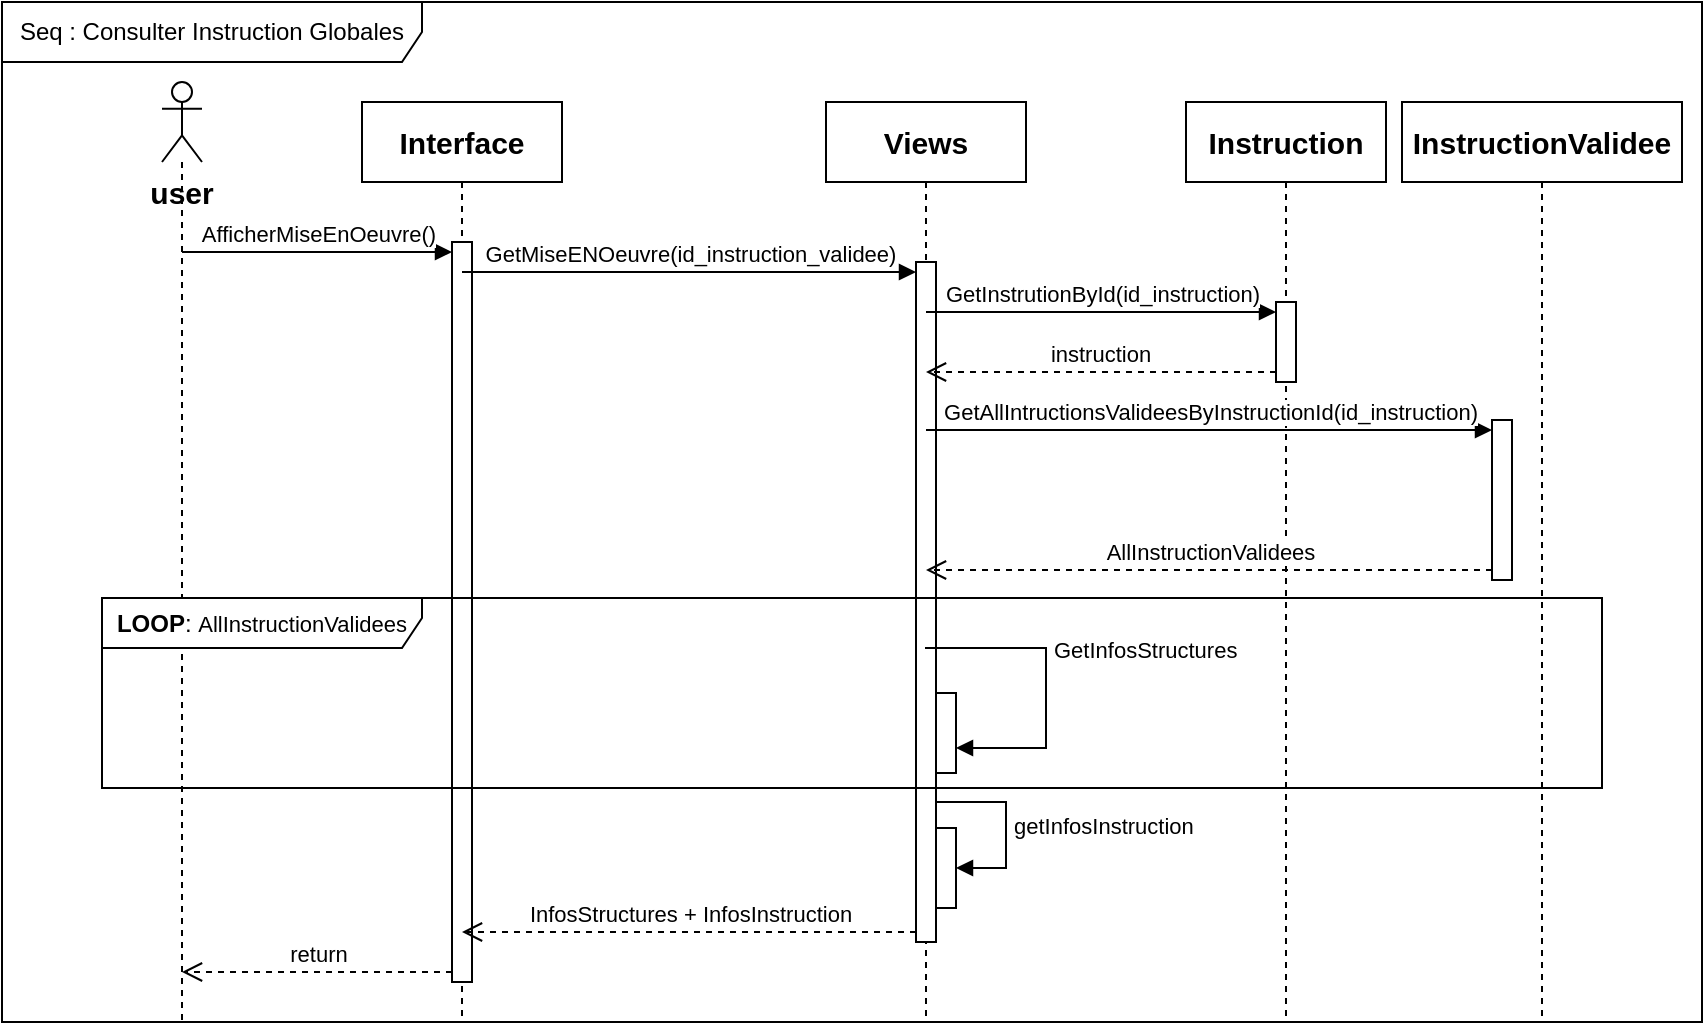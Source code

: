 <mxfile version="24.8.1">
  <diagram name="Page-1" id="2YBvvXClWsGukQMizWep">
    <mxGraphModel dx="607" dy="340" grid="1" gridSize="10" guides="1" tooltips="1" connect="1" arrows="1" fold="1" page="1" pageScale="1" pageWidth="850" pageHeight="1100" math="0" shadow="0">
      <root>
        <mxCell id="0" />
        <mxCell id="1" parent="0" />
        <mxCell id="lpj2yMmAfLI2rtStVb46-2" value="" style="shape=umlLifeline;perimeter=lifelinePerimeter;whiteSpace=wrap;html=1;container=1;dropTarget=0;collapsible=0;recursiveResize=0;outlineConnect=0;portConstraint=eastwest;newEdgeStyle={&quot;curved&quot;:0,&quot;rounded&quot;:0};participant=umlActor;" vertex="1" parent="1">
          <mxGeometry x="170" y="70" width="20" height="470" as="geometry" />
        </mxCell>
        <mxCell id="lpj2yMmAfLI2rtStVb46-3" value="&lt;b&gt;&lt;font style=&quot;font-size: 15px;&quot;&gt;Interface&lt;/font&gt;&lt;/b&gt;" style="shape=umlLifeline;perimeter=lifelinePerimeter;whiteSpace=wrap;html=1;container=1;dropTarget=0;collapsible=0;recursiveResize=0;outlineConnect=0;portConstraint=eastwest;newEdgeStyle={&quot;curved&quot;:0,&quot;rounded&quot;:0};" vertex="1" parent="1">
          <mxGeometry x="270" y="80" width="100" height="460" as="geometry" />
        </mxCell>
        <mxCell id="lpj2yMmAfLI2rtStVb46-4" value="" style="html=1;points=[[0,0,0,0,5],[0,1,0,0,-5],[1,0,0,0,5],[1,1,0,0,-5]];perimeter=orthogonalPerimeter;outlineConnect=0;targetShapes=umlLifeline;portConstraint=eastwest;newEdgeStyle={&quot;curved&quot;:0,&quot;rounded&quot;:0};" vertex="1" parent="lpj2yMmAfLI2rtStVb46-3">
          <mxGeometry x="45" y="70" width="10" height="370" as="geometry" />
        </mxCell>
        <mxCell id="lpj2yMmAfLI2rtStVb46-5" value="&lt;b&gt;&lt;font style=&quot;font-size: 15px;&quot;&gt;Views&lt;/font&gt;&lt;/b&gt;" style="shape=umlLifeline;perimeter=lifelinePerimeter;whiteSpace=wrap;html=1;container=1;dropTarget=0;collapsible=0;recursiveResize=0;outlineConnect=0;portConstraint=eastwest;newEdgeStyle={&quot;curved&quot;:0,&quot;rounded&quot;:0};" vertex="1" parent="1">
          <mxGeometry x="502" y="80" width="100" height="460" as="geometry" />
        </mxCell>
        <mxCell id="lpj2yMmAfLI2rtStVb46-6" value="" style="html=1;points=[[0,0,0,0,5],[0,1,0,0,-5],[1,0,0,0,5],[1,1,0,0,-5]];perimeter=orthogonalPerimeter;outlineConnect=0;targetShapes=umlLifeline;portConstraint=eastwest;newEdgeStyle={&quot;curved&quot;:0,&quot;rounded&quot;:0};" vertex="1" parent="lpj2yMmAfLI2rtStVb46-5">
          <mxGeometry x="45" y="80" width="10" height="340" as="geometry" />
        </mxCell>
        <mxCell id="lpj2yMmAfLI2rtStVb46-7" value="&lt;b&gt;&lt;font style=&quot;font-size: 15px;&quot;&gt;Instruction&lt;/font&gt;&lt;/b&gt;" style="shape=umlLifeline;perimeter=lifelinePerimeter;whiteSpace=wrap;html=1;container=1;dropTarget=0;collapsible=0;recursiveResize=0;outlineConnect=0;portConstraint=eastwest;newEdgeStyle={&quot;curved&quot;:0,&quot;rounded&quot;:0};" vertex="1" parent="1">
          <mxGeometry x="682" y="80" width="100" height="460" as="geometry" />
        </mxCell>
        <mxCell id="lpj2yMmAfLI2rtStVb46-8" value="" style="html=1;points=[[0,0,0,0,5],[0,1,0,0,-5],[1,0,0,0,5],[1,1,0,0,-5]];perimeter=orthogonalPerimeter;outlineConnect=0;targetShapes=umlLifeline;portConstraint=eastwest;newEdgeStyle={&quot;curved&quot;:0,&quot;rounded&quot;:0};" vertex="1" parent="lpj2yMmAfLI2rtStVb46-7">
          <mxGeometry x="45" y="100" width="10" height="40" as="geometry" />
        </mxCell>
        <mxCell id="lpj2yMmAfLI2rtStVb46-9" value="&lt;font style=&quot;font-size: 15px;&quot;&gt;&lt;b&gt;InstructionValidee&lt;/b&gt;&lt;/font&gt;" style="shape=umlLifeline;perimeter=lifelinePerimeter;whiteSpace=wrap;html=1;container=1;dropTarget=0;collapsible=0;recursiveResize=0;outlineConnect=0;portConstraint=eastwest;newEdgeStyle={&quot;curved&quot;:0,&quot;rounded&quot;:0};" vertex="1" parent="1">
          <mxGeometry x="790" y="80" width="140" height="460" as="geometry" />
        </mxCell>
        <mxCell id="lpj2yMmAfLI2rtStVb46-10" value="" style="html=1;points=[[0,0,0,0,5],[0,1,0,0,-5],[1,0,0,0,5],[1,1,0,0,-5]];perimeter=orthogonalPerimeter;outlineConnect=0;targetShapes=umlLifeline;portConstraint=eastwest;newEdgeStyle={&quot;curved&quot;:0,&quot;rounded&quot;:0};" vertex="1" parent="lpj2yMmAfLI2rtStVb46-9">
          <mxGeometry x="45" y="159" width="10" height="80" as="geometry" />
        </mxCell>
        <mxCell id="lpj2yMmAfLI2rtStVb46-11" value="AfficherMiseEnOeuvre()" style="html=1;verticalAlign=bottom;endArrow=block;curved=0;rounded=0;entryX=0;entryY=0;entryDx=0;entryDy=5;entryPerimeter=0;" edge="1" parent="1" source="lpj2yMmAfLI2rtStVb46-2" target="lpj2yMmAfLI2rtStVb46-4">
          <mxGeometry relative="1" as="geometry">
            <mxPoint x="170" y="157" as="sourcePoint" />
            <mxPoint x="320" y="157" as="targetPoint" />
            <Array as="points" />
            <mxPoint as="offset" />
          </mxGeometry>
        </mxCell>
        <mxCell id="lpj2yMmAfLI2rtStVb46-12" value="return" style="html=1;verticalAlign=bottom;endArrow=open;dashed=1;endSize=8;curved=0;rounded=0;exitX=0;exitY=1;exitDx=0;exitDy=-5;" edge="1" parent="1" source="lpj2yMmAfLI2rtStVb46-4" target="lpj2yMmAfLI2rtStVb46-2">
          <mxGeometry relative="1" as="geometry">
            <mxPoint x="332" y="255" as="targetPoint" />
          </mxGeometry>
        </mxCell>
        <mxCell id="lpj2yMmAfLI2rtStVb46-13" value="GetMiseENOeuvre(id_instruction_validee)" style="html=1;verticalAlign=bottom;endArrow=block;curved=0;rounded=0;entryX=0;entryY=0;entryDx=0;entryDy=5;" edge="1" parent="1" source="lpj2yMmAfLI2rtStVb46-3" target="lpj2yMmAfLI2rtStVb46-6">
          <mxGeometry relative="1" as="geometry">
            <mxPoint x="446" y="180" as="sourcePoint" />
          </mxGeometry>
        </mxCell>
        <mxCell id="lpj2yMmAfLI2rtStVb46-14" value="GetInstrutionById(id_instruction)" style="html=1;verticalAlign=bottom;endArrow=block;curved=0;rounded=0;entryX=0;entryY=0;entryDx=0;entryDy=5;" edge="1" parent="1" source="lpj2yMmAfLI2rtStVb46-5" target="lpj2yMmAfLI2rtStVb46-8">
          <mxGeometry x="0.003" relative="1" as="geometry">
            <mxPoint x="672" y="185" as="sourcePoint" />
            <mxPoint as="offset" />
          </mxGeometry>
        </mxCell>
        <mxCell id="lpj2yMmAfLI2rtStVb46-15" value="instruction" style="html=1;verticalAlign=bottom;endArrow=open;dashed=1;endSize=8;curved=0;rounded=0;exitX=0;exitY=1;exitDx=0;exitDy=-5;" edge="1" parent="1" source="lpj2yMmAfLI2rtStVb46-8" target="lpj2yMmAfLI2rtStVb46-5">
          <mxGeometry x="0.003" relative="1" as="geometry">
            <mxPoint x="672" y="255" as="targetPoint" />
            <mxPoint as="offset" />
          </mxGeometry>
        </mxCell>
        <mxCell id="lpj2yMmAfLI2rtStVb46-16" value="GetAllIntructionsValideesByInstructionId(id_instruction)" style="html=1;verticalAlign=bottom;endArrow=block;curved=0;rounded=0;entryX=0;entryY=0;entryDx=0;entryDy=5;" edge="1" parent="1" source="lpj2yMmAfLI2rtStVb46-5" target="lpj2yMmAfLI2rtStVb46-10">
          <mxGeometry relative="1" as="geometry">
            <mxPoint x="862" y="316" as="sourcePoint" />
          </mxGeometry>
        </mxCell>
        <mxCell id="lpj2yMmAfLI2rtStVb46-17" value="AllInstructionValidees" style="html=1;verticalAlign=bottom;endArrow=open;dashed=1;endSize=8;curved=0;rounded=0;exitX=0;exitY=1;exitDx=0;exitDy=-5;" edge="1" parent="1" source="lpj2yMmAfLI2rtStVb46-10" target="lpj2yMmAfLI2rtStVb46-5">
          <mxGeometry x="0.001" relative="1" as="geometry">
            <mxPoint x="862" y="386" as="targetPoint" />
            <mxPoint as="offset" />
          </mxGeometry>
        </mxCell>
        <mxCell id="lpj2yMmAfLI2rtStVb46-18" value="&lt;b&gt;LOOP&lt;/b&gt;:&amp;nbsp;&lt;span style=&quot;font-size: 11px; text-wrap-mode: nowrap; background-color: rgb(255, 255, 255);&quot;&gt;AllInstructionValidees&lt;/span&gt;" style="shape=umlFrame;whiteSpace=wrap;html=1;pointerEvents=0;recursiveResize=0;container=1;collapsible=0;width=160;height=25;" vertex="1" parent="1">
          <mxGeometry x="140" y="328" width="750" height="95" as="geometry" />
        </mxCell>
        <mxCell id="lpj2yMmAfLI2rtStVb46-19" value="" style="html=1;points=[[0,0,0,0,5],[0,1,0,0,-5],[1,0,0,0,5],[1,1,0,0,-5]];perimeter=orthogonalPerimeter;outlineConnect=0;targetShapes=umlLifeline;portConstraint=eastwest;newEdgeStyle={&quot;curved&quot;:0,&quot;rounded&quot;:0};" vertex="1" parent="lpj2yMmAfLI2rtStVb46-18">
          <mxGeometry x="417" y="47.5" width="10" height="40" as="geometry" />
        </mxCell>
        <mxCell id="lpj2yMmAfLI2rtStVb46-20" value="GetInfosStructures" style="html=1;align=left;spacingLeft=2;endArrow=block;rounded=0;edgeStyle=orthogonalEdgeStyle;curved=0;rounded=0;" edge="1" parent="1" target="lpj2yMmAfLI2rtStVb46-19">
          <mxGeometry x="-0.231" relative="1" as="geometry">
            <mxPoint x="551.5" y="353" as="sourcePoint" />
            <Array as="points">
              <mxPoint x="612" y="353" />
              <mxPoint x="612" y="403" />
            </Array>
            <mxPoint y="1" as="offset" />
          </mxGeometry>
        </mxCell>
        <mxCell id="lpj2yMmAfLI2rtStVb46-21" value="&lt;span style=&quot;text-align: left;&quot;&gt;InfosStructures +&amp;nbsp;&lt;/span&gt;&lt;span style=&quot;text-align: left;&quot;&gt;InfosInstruction&lt;/span&gt;" style="html=1;verticalAlign=bottom;endArrow=open;dashed=1;endSize=8;curved=0;rounded=0;exitX=0;exitY=1;exitDx=0;exitDy=-5;exitPerimeter=0;" edge="1" parent="1" source="lpj2yMmAfLI2rtStVb46-6" target="lpj2yMmAfLI2rtStVb46-3">
          <mxGeometry relative="1" as="geometry">
            <mxPoint x="521" y="610" as="sourcePoint" />
            <mxPoint x="441" y="610" as="targetPoint" />
          </mxGeometry>
        </mxCell>
        <mxCell id="lpj2yMmAfLI2rtStVb46-22" value="" style="html=1;points=[[0,0,0,0,5],[0,1,0,0,-5],[1,0,0,0,5],[1,1,0,0,-5]];perimeter=orthogonalPerimeter;outlineConnect=0;targetShapes=umlLifeline;portConstraint=eastwest;newEdgeStyle={&quot;curved&quot;:0,&quot;rounded&quot;:0};" vertex="1" parent="1">
          <mxGeometry x="557" y="443" width="10" height="40" as="geometry" />
        </mxCell>
        <mxCell id="lpj2yMmAfLI2rtStVb46-23" value="getInfosInstruction" style="html=1;align=left;spacingLeft=2;endArrow=block;rounded=0;edgeStyle=orthogonalEdgeStyle;curved=0;rounded=0;" edge="1" parent="1">
          <mxGeometry relative="1" as="geometry">
            <mxPoint x="557" y="430" as="sourcePoint" />
            <Array as="points">
              <mxPoint x="592" y="430" />
              <mxPoint x="592" y="463" />
            </Array>
            <mxPoint x="567" y="463" as="targetPoint" />
          </mxGeometry>
        </mxCell>
        <mxCell id="lpj2yMmAfLI2rtStVb46-24" value="Seq : Consulter Instruction Globales" style="shape=umlFrame;whiteSpace=wrap;html=1;pointerEvents=0;width=210;height=30;" vertex="1" parent="1">
          <mxGeometry x="90" y="30" width="850" height="510" as="geometry" />
        </mxCell>
        <mxCell id="lpj2yMmAfLI2rtStVb46-25" value="&lt;b&gt;&lt;font style=&quot;font-size: 15px;&quot;&gt;user&lt;/font&gt;&lt;/b&gt;" style="text;html=1;align=center;verticalAlign=middle;whiteSpace=wrap;rounded=0;" vertex="1" parent="1">
          <mxGeometry x="150" y="110" width="60" height="30" as="geometry" />
        </mxCell>
      </root>
    </mxGraphModel>
  </diagram>
</mxfile>
